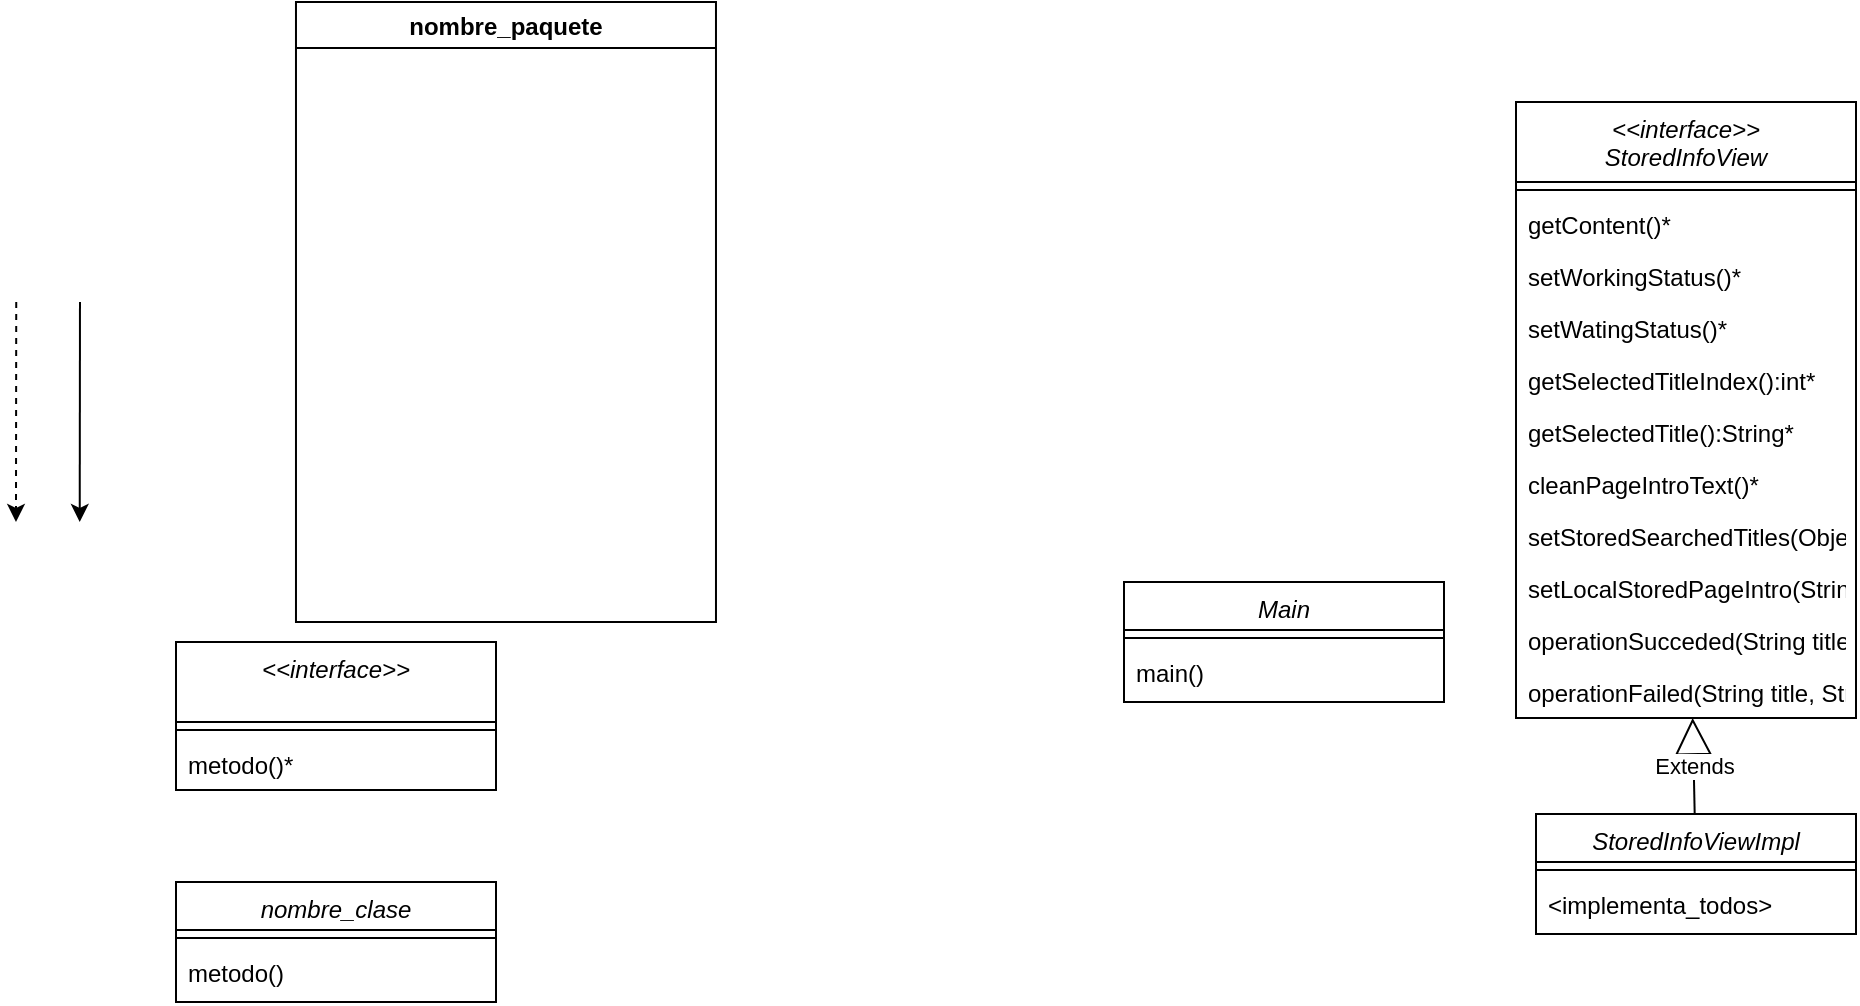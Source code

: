 <mxfile version="14.6.13" type="device"><diagram id="C5RBs43oDa-KdzZeNtuy" name="Page-1"><mxGraphModel dx="1913" dy="806" grid="1" gridSize="10" guides="1" tooltips="1" connect="1" arrows="1" fold="1" page="1" pageScale="1" pageWidth="827" pageHeight="1169" math="0" shadow="0"><root><mxCell id="WIyWlLk6GJQsqaUBKTNV-0"/><mxCell id="WIyWlLk6GJQsqaUBKTNV-1" parent="WIyWlLk6GJQsqaUBKTNV-0"/><mxCell id="ZD-2VMVkaNNz4humHolC-57" value="nombre_paquete" style="swimlane;fillColor=none;" parent="WIyWlLk6GJQsqaUBKTNV-1" vertex="1"><mxGeometry x="-80.01" y="90" width="210" height="310" as="geometry"/></mxCell><mxCell id="ZD-2VMVkaNNz4humHolC-92" value="" style="endArrow=classic;html=1;" parent="WIyWlLk6GJQsqaUBKTNV-1" edge="1"><mxGeometry width="50" height="50" relative="1" as="geometry"><mxPoint x="-188.01" y="240" as="sourcePoint"/><mxPoint x="-188.135" y="350" as="targetPoint"/></mxGeometry></mxCell><mxCell id="ZD-2VMVkaNNz4humHolC-58" value="Extends" style="endArrow=block;endSize=16;endFill=0;html=1;" parent="WIyWlLk6GJQsqaUBKTNV-1" edge="1" target="DUe6uZB1AHGlCurgWaP5-6" source="DUe6uZB1AHGlCurgWaP5-3"><mxGeometry width="160" relative="1" as="geometry"><mxPoint x="79.99" y="226" as="sourcePoint"/><mxPoint x="79.99" y="336" as="targetPoint"/></mxGeometry></mxCell><mxCell id="ShkKD8K5ReQVSErVy7A8-0" value="" style="endArrow=classic;html=1;dashed=1;" parent="WIyWlLk6GJQsqaUBKTNV-1" edge="1"><mxGeometry width="50" height="50" relative="1" as="geometry"><mxPoint x="-219.88" y="240" as="sourcePoint"/><mxPoint x="-220.005" y="350" as="targetPoint"/></mxGeometry></mxCell><mxCell id="ZD-2VMVkaNNz4humHolC-67" value="nombre_clase" style="swimlane;fontStyle=2;align=center;verticalAlign=top;childLayout=stackLayout;horizontal=1;startSize=24;horizontalStack=0;resizeParent=1;resizeLast=0;collapsible=1;marginBottom=0;rounded=0;shadow=0;strokeWidth=1;" parent="WIyWlLk6GJQsqaUBKTNV-1" vertex="1"><mxGeometry x="-140" y="530" width="160" height="60" as="geometry"><mxRectangle x="120" y="200" width="160" height="26" as="alternateBounds"/></mxGeometry></mxCell><mxCell id="ZD-2VMVkaNNz4humHolC-68" value="" style="line;html=1;strokeWidth=1;align=left;verticalAlign=middle;spacingTop=-1;spacingLeft=3;spacingRight=3;rotatable=0;labelPosition=right;points=[];portConstraint=eastwest;" parent="ZD-2VMVkaNNz4humHolC-67" vertex="1"><mxGeometry y="24" width="160" height="8" as="geometry"/></mxCell><mxCell id="ZD-2VMVkaNNz4humHolC-69" value="metodo()" style="text;align=left;verticalAlign=top;spacingLeft=4;spacingRight=4;overflow=hidden;rotatable=0;points=[[0,0.5],[1,0.5]];portConstraint=eastwest;" parent="ZD-2VMVkaNNz4humHolC-67" vertex="1"><mxGeometry y="32" width="160" height="26" as="geometry"/></mxCell><mxCell id="ZD-2VMVkaNNz4humHolC-63" value="&lt;&lt;interface&gt;&gt;&#10;" style="swimlane;fontStyle=2;align=center;verticalAlign=top;childLayout=stackLayout;horizontal=1;startSize=40;horizontalStack=0;resizeParent=1;resizeLast=0;collapsible=1;marginBottom=0;rounded=0;shadow=0;strokeWidth=1;" parent="WIyWlLk6GJQsqaUBKTNV-1" vertex="1"><mxGeometry x="-140" y="410" width="160" height="74" as="geometry"><mxRectangle x="120" y="200" width="160" height="26" as="alternateBounds"/></mxGeometry></mxCell><mxCell id="ZD-2VMVkaNNz4humHolC-64" value="" style="line;html=1;strokeWidth=1;align=left;verticalAlign=middle;spacingTop=-1;spacingLeft=3;spacingRight=3;rotatable=0;labelPosition=right;points=[];portConstraint=eastwest;" parent="ZD-2VMVkaNNz4humHolC-63" vertex="1"><mxGeometry y="40" width="160" height="8" as="geometry"/></mxCell><mxCell id="ZD-2VMVkaNNz4humHolC-65" value="metodo()*" style="text;align=left;verticalAlign=top;spacingLeft=4;spacingRight=4;overflow=hidden;rotatable=0;points=[[0,0.5],[1,0.5]];portConstraint=eastwest;" parent="ZD-2VMVkaNNz4humHolC-63" vertex="1"><mxGeometry y="48" width="160" height="26" as="geometry"/></mxCell><mxCell id="DUe6uZB1AHGlCurgWaP5-0" value="Main" style="swimlane;fontStyle=2;align=center;verticalAlign=top;childLayout=stackLayout;horizontal=1;startSize=24;horizontalStack=0;resizeParent=1;resizeLast=0;collapsible=1;marginBottom=0;rounded=0;shadow=0;strokeWidth=1;" vertex="1" parent="WIyWlLk6GJQsqaUBKTNV-1"><mxGeometry x="334" y="380" width="160" height="60" as="geometry"><mxRectangle x="120" y="200" width="160" height="26" as="alternateBounds"/></mxGeometry></mxCell><mxCell id="DUe6uZB1AHGlCurgWaP5-1" value="" style="line;html=1;strokeWidth=1;align=left;verticalAlign=middle;spacingTop=-1;spacingLeft=3;spacingRight=3;rotatable=0;labelPosition=right;points=[];portConstraint=eastwest;" vertex="1" parent="DUe6uZB1AHGlCurgWaP5-0"><mxGeometry y="24" width="160" height="8" as="geometry"/></mxCell><mxCell id="DUe6uZB1AHGlCurgWaP5-2" value="main()" style="text;align=left;verticalAlign=top;spacingLeft=4;spacingRight=4;overflow=hidden;rotatable=0;points=[[0,0.5],[1,0.5]];portConstraint=eastwest;" vertex="1" parent="DUe6uZB1AHGlCurgWaP5-0"><mxGeometry y="32" width="160" height="26" as="geometry"/></mxCell><mxCell id="DUe6uZB1AHGlCurgWaP5-3" value="StoredInfoViewImpl" style="swimlane;fontStyle=2;align=center;verticalAlign=top;childLayout=stackLayout;horizontal=1;startSize=24;horizontalStack=0;resizeParent=1;resizeLast=0;collapsible=1;marginBottom=0;rounded=0;shadow=0;strokeWidth=1;" vertex="1" parent="WIyWlLk6GJQsqaUBKTNV-1"><mxGeometry x="540" y="496" width="160" height="60" as="geometry"><mxRectangle x="120" y="200" width="160" height="26" as="alternateBounds"/></mxGeometry></mxCell><mxCell id="DUe6uZB1AHGlCurgWaP5-4" value="" style="line;html=1;strokeWidth=1;align=left;verticalAlign=middle;spacingTop=-1;spacingLeft=3;spacingRight=3;rotatable=0;labelPosition=right;points=[];portConstraint=eastwest;" vertex="1" parent="DUe6uZB1AHGlCurgWaP5-3"><mxGeometry y="24" width="160" height="8" as="geometry"/></mxCell><mxCell id="DUe6uZB1AHGlCurgWaP5-5" value="&lt;implementa_todos&gt;" style="text;align=left;verticalAlign=top;spacingLeft=4;spacingRight=4;overflow=hidden;rotatable=0;points=[[0,0.5],[1,0.5]];portConstraint=eastwest;" vertex="1" parent="DUe6uZB1AHGlCurgWaP5-3"><mxGeometry y="32" width="160" height="26" as="geometry"/></mxCell><mxCell id="DUe6uZB1AHGlCurgWaP5-6" value="&lt;&lt;interface&gt;&gt;&#10;StoredInfoView" style="swimlane;fontStyle=2;align=center;verticalAlign=top;childLayout=stackLayout;horizontal=1;startSize=40;horizontalStack=0;resizeParent=1;resizeLast=0;collapsible=1;marginBottom=0;rounded=0;shadow=0;strokeWidth=1;" vertex="1" parent="WIyWlLk6GJQsqaUBKTNV-1"><mxGeometry x="530" y="140" width="170" height="308" as="geometry"><mxRectangle x="120" y="200" width="160" height="26" as="alternateBounds"/></mxGeometry></mxCell><mxCell id="DUe6uZB1AHGlCurgWaP5-7" value="" style="line;html=1;strokeWidth=1;align=left;verticalAlign=middle;spacingTop=-1;spacingLeft=3;spacingRight=3;rotatable=0;labelPosition=right;points=[];portConstraint=eastwest;" vertex="1" parent="DUe6uZB1AHGlCurgWaP5-6"><mxGeometry y="40" width="170" height="8" as="geometry"/></mxCell><mxCell id="DUe6uZB1AHGlCurgWaP5-8" value="getContent()*" style="text;align=left;verticalAlign=top;spacingLeft=4;spacingRight=4;overflow=hidden;rotatable=0;points=[[0,0.5],[1,0.5]];portConstraint=eastwest;" vertex="1" parent="DUe6uZB1AHGlCurgWaP5-6"><mxGeometry y="48" width="170" height="26" as="geometry"/></mxCell><mxCell id="DUe6uZB1AHGlCurgWaP5-9" value="setWorkingStatus()*" style="text;align=left;verticalAlign=top;spacingLeft=4;spacingRight=4;overflow=hidden;rotatable=0;points=[[0,0.5],[1,0.5]];portConstraint=eastwest;" vertex="1" parent="DUe6uZB1AHGlCurgWaP5-6"><mxGeometry y="74" width="170" height="26" as="geometry"/></mxCell><mxCell id="DUe6uZB1AHGlCurgWaP5-10" value="setWatingStatus()*" style="text;align=left;verticalAlign=top;spacingLeft=4;spacingRight=4;overflow=hidden;rotatable=0;points=[[0,0.5],[1,0.5]];portConstraint=eastwest;" vertex="1" parent="DUe6uZB1AHGlCurgWaP5-6"><mxGeometry y="100" width="170" height="26" as="geometry"/></mxCell><mxCell id="DUe6uZB1AHGlCurgWaP5-11" value="getSelectedTitleIndex():int*" style="text;align=left;verticalAlign=top;spacingLeft=4;spacingRight=4;overflow=hidden;rotatable=0;points=[[0,0.5],[1,0.5]];portConstraint=eastwest;" vertex="1" parent="DUe6uZB1AHGlCurgWaP5-6"><mxGeometry y="126" width="170" height="26" as="geometry"/></mxCell><mxCell id="DUe6uZB1AHGlCurgWaP5-12" value="getSelectedTitle():String*" style="text;align=left;verticalAlign=top;spacingLeft=4;spacingRight=4;overflow=hidden;rotatable=0;points=[[0,0.5],[1,0.5]];portConstraint=eastwest;" vertex="1" parent="DUe6uZB1AHGlCurgWaP5-6"><mxGeometry y="152" width="170" height="26" as="geometry"/></mxCell><mxCell id="DUe6uZB1AHGlCurgWaP5-13" value="cleanPageIntroText()*" style="text;align=left;verticalAlign=top;spacingLeft=4;spacingRight=4;overflow=hidden;rotatable=0;points=[[0,0.5],[1,0.5]];portConstraint=eastwest;" vertex="1" parent="DUe6uZB1AHGlCurgWaP5-6"><mxGeometry y="178" width="170" height="26" as="geometry"/></mxCell><mxCell id="DUe6uZB1AHGlCurgWaP5-14" value="setStoredSearchedTitles(Object[] storedTitles)*" style="text;align=left;verticalAlign=top;spacingLeft=4;spacingRight=4;overflow=hidden;rotatable=0;points=[[0,0.5],[1,0.5]];portConstraint=eastwest;" vertex="1" parent="DUe6uZB1AHGlCurgWaP5-6"><mxGeometry y="204" width="170" height="26" as="geometry"/></mxCell><mxCell id="DUe6uZB1AHGlCurgWaP5-15" value="setLocalStoredPageIntro(String pageIntro)*" style="text;align=left;verticalAlign=top;spacingLeft=4;spacingRight=4;overflow=hidden;rotatable=0;points=[[0,0.5],[1,0.5]];portConstraint=eastwest;" vertex="1" parent="DUe6uZB1AHGlCurgWaP5-6"><mxGeometry y="230" width="170" height="26" as="geometry"/></mxCell><mxCell id="DUe6uZB1AHGlCurgWaP5-16" value="operationSucceded(String title, String message)*" style="text;align=left;verticalAlign=top;spacingLeft=4;spacingRight=4;overflow=hidden;rotatable=0;points=[[0,0.5],[1,0.5]];portConstraint=eastwest;" vertex="1" parent="DUe6uZB1AHGlCurgWaP5-6"><mxGeometry y="256" width="170" height="26" as="geometry"/></mxCell><mxCell id="DUe6uZB1AHGlCurgWaP5-17" value="operationFailed(String title, String message)*" style="text;align=left;verticalAlign=top;spacingLeft=4;spacingRight=4;overflow=hidden;rotatable=0;points=[[0,0.5],[1,0.5]];portConstraint=eastwest;" vertex="1" parent="DUe6uZB1AHGlCurgWaP5-6"><mxGeometry y="282" width="170" height="26" as="geometry"/></mxCell></root></mxGraphModel></diagram></mxfile>